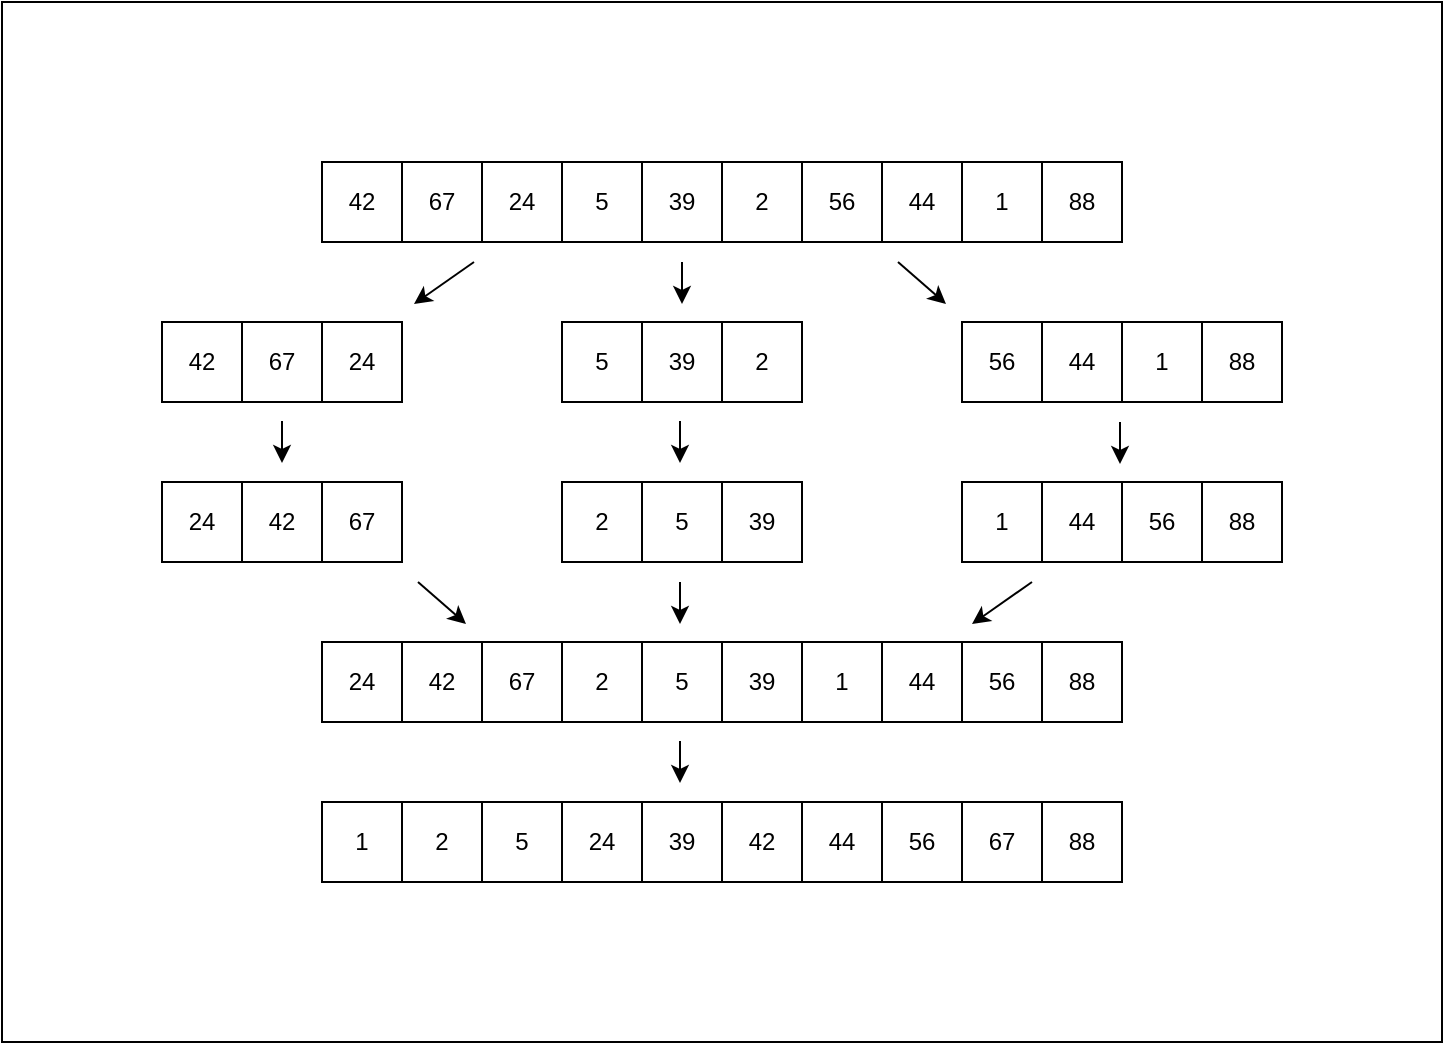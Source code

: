 <mxfile version="12.2.3" type="device" pages="1"><diagram id="dEwQlx5nqDeOfW1wn4hM" name="Page-1"><mxGraphModel dx="1005" dy="454" grid="1" gridSize="10" guides="1" tooltips="1" connect="1" arrows="1" fold="1" page="1" pageScale="1" pageWidth="827" pageHeight="1169" math="0" shadow="0"><root><mxCell id="0"/><mxCell id="1" parent="0"/><mxCell id="jcotgI1FKGON9s6vZ43h-96" value="" style="rounded=0;whiteSpace=wrap;html=1;" vertex="1" parent="1"><mxGeometry x="80" y="40" width="720" height="520" as="geometry"/></mxCell><mxCell id="jcotgI1FKGON9s6vZ43h-82" value="" style="rounded=0;whiteSpace=wrap;html=1;" vertex="1" parent="1"><mxGeometry x="240" y="120" width="400" height="40" as="geometry"/></mxCell><mxCell id="jcotgI1FKGON9s6vZ43h-81" value="" style="rounded=0;whiteSpace=wrap;html=1;" vertex="1" parent="1"><mxGeometry x="560" y="200" width="160" height="40" as="geometry"/></mxCell><mxCell id="jcotgI1FKGON9s6vZ43h-80" value="" style="rounded=0;whiteSpace=wrap;html=1;" vertex="1" parent="1"><mxGeometry x="360" y="200" width="120" height="40" as="geometry"/></mxCell><mxCell id="jcotgI1FKGON9s6vZ43h-79" value="" style="rounded=0;whiteSpace=wrap;html=1;" vertex="1" parent="1"><mxGeometry x="160" y="200" width="120" height="40" as="geometry"/></mxCell><mxCell id="jcotgI1FKGON9s6vZ43h-78" value="" style="rounded=0;whiteSpace=wrap;html=1;" vertex="1" parent="1"><mxGeometry x="560" y="280" width="160" height="40" as="geometry"/></mxCell><mxCell id="jcotgI1FKGON9s6vZ43h-77" value="" style="rounded=0;whiteSpace=wrap;html=1;" vertex="1" parent="1"><mxGeometry x="360" y="280" width="120" height="40" as="geometry"/></mxCell><mxCell id="jcotgI1FKGON9s6vZ43h-76" value="" style="rounded=0;whiteSpace=wrap;html=1;" vertex="1" parent="1"><mxGeometry x="160" y="280" width="120" height="40" as="geometry"/></mxCell><mxCell id="jcotgI1FKGON9s6vZ43h-75" value="" style="rounded=0;whiteSpace=wrap;html=1;" vertex="1" parent="1"><mxGeometry x="240" y="360" width="400" height="40" as="geometry"/></mxCell><mxCell id="jcotgI1FKGON9s6vZ43h-8" value="67" style="shape=partialRectangle;whiteSpace=wrap;html=1;top=0;bottom=0;fillColor=none;" vertex="1" parent="1"><mxGeometry x="280" y="120" width="40" height="40" as="geometry"/></mxCell><mxCell id="jcotgI1FKGON9s6vZ43h-9" value="24" style="shape=partialRectangle;whiteSpace=wrap;html=1;top=0;bottom=0;fillColor=none;" vertex="1" parent="1"><mxGeometry x="320" y="120" width="40" height="40" as="geometry"/></mxCell><mxCell id="jcotgI1FKGON9s6vZ43h-10" value="5" style="shape=partialRectangle;whiteSpace=wrap;html=1;top=0;bottom=0;fillColor=none;" vertex="1" parent="1"><mxGeometry x="360" y="120" width="40" height="40" as="geometry"/></mxCell><mxCell id="jcotgI1FKGON9s6vZ43h-11" value="39" style="shape=partialRectangle;whiteSpace=wrap;html=1;top=0;bottom=0;fillColor=none;" vertex="1" parent="1"><mxGeometry x="400" y="120" width="40" height="40" as="geometry"/></mxCell><mxCell id="jcotgI1FKGON9s6vZ43h-12" value="2" style="shape=partialRectangle;whiteSpace=wrap;html=1;top=0;bottom=0;fillColor=none;" vertex="1" parent="1"><mxGeometry x="440" y="120" width="40" height="40" as="geometry"/></mxCell><mxCell id="jcotgI1FKGON9s6vZ43h-13" value="56" style="shape=partialRectangle;whiteSpace=wrap;html=1;top=0;bottom=0;fillColor=none;" vertex="1" parent="1"><mxGeometry x="480" y="120" width="40" height="40" as="geometry"/></mxCell><mxCell id="jcotgI1FKGON9s6vZ43h-14" value="44" style="shape=partialRectangle;whiteSpace=wrap;html=1;top=0;bottom=0;fillColor=none;" vertex="1" parent="1"><mxGeometry x="520" y="120" width="40" height="40" as="geometry"/></mxCell><mxCell id="jcotgI1FKGON9s6vZ43h-15" value="1" style="shape=partialRectangle;whiteSpace=wrap;html=1;top=0;bottom=0;fillColor=none;" vertex="1" parent="1"><mxGeometry x="560" y="120" width="40" height="40" as="geometry"/></mxCell><mxCell id="jcotgI1FKGON9s6vZ43h-16" value="88" style="shape=partialRectangle;whiteSpace=wrap;html=1;top=0;bottom=0;fillColor=none;" vertex="1" parent="1"><mxGeometry x="600" y="120" width="40" height="40" as="geometry"/></mxCell><mxCell id="jcotgI1FKGON9s6vZ43h-24" value="42" style="shape=partialRectangle;whiteSpace=wrap;html=1;top=0;bottom=0;fillColor=none;" vertex="1" parent="1"><mxGeometry x="160" y="200" width="40" height="40" as="geometry"/></mxCell><mxCell id="jcotgI1FKGON9s6vZ43h-25" value="67" style="shape=partialRectangle;whiteSpace=wrap;html=1;top=0;bottom=0;fillColor=none;" vertex="1" parent="1"><mxGeometry x="200" y="200" width="40" height="40" as="geometry"/></mxCell><mxCell id="jcotgI1FKGON9s6vZ43h-26" value="24" style="shape=partialRectangle;whiteSpace=wrap;html=1;top=0;bottom=0;fillColor=none;" vertex="1" parent="1"><mxGeometry x="240" y="200" width="40" height="40" as="geometry"/></mxCell><mxCell id="jcotgI1FKGON9s6vZ43h-27" value="42" style="shape=partialRectangle;whiteSpace=wrap;html=1;top=0;bottom=0;fillColor=none;" vertex="1" parent="1"><mxGeometry x="240" y="120" width="40" height="40" as="geometry"/></mxCell><mxCell id="jcotgI1FKGON9s6vZ43h-28" value="5" style="shape=partialRectangle;whiteSpace=wrap;html=1;top=0;bottom=0;fillColor=none;" vertex="1" parent="1"><mxGeometry x="360" y="200" width="40" height="40" as="geometry"/></mxCell><mxCell id="jcotgI1FKGON9s6vZ43h-29" value="39" style="shape=partialRectangle;whiteSpace=wrap;html=1;top=0;bottom=0;fillColor=none;" vertex="1" parent="1"><mxGeometry x="400" y="200" width="40" height="40" as="geometry"/></mxCell><mxCell id="jcotgI1FKGON9s6vZ43h-30" value="2" style="shape=partialRectangle;whiteSpace=wrap;html=1;top=0;bottom=0;fillColor=none;" vertex="1" parent="1"><mxGeometry x="440" y="200" width="40" height="40" as="geometry"/></mxCell><mxCell id="jcotgI1FKGON9s6vZ43h-31" value="56" style="shape=partialRectangle;whiteSpace=wrap;html=1;top=0;bottom=0;fillColor=none;" vertex="1" parent="1"><mxGeometry x="560" y="200" width="40" height="40" as="geometry"/></mxCell><mxCell id="jcotgI1FKGON9s6vZ43h-32" value="44" style="shape=partialRectangle;whiteSpace=wrap;html=1;top=0;bottom=0;fillColor=none;" vertex="1" parent="1"><mxGeometry x="600" y="200" width="40" height="40" as="geometry"/></mxCell><mxCell id="jcotgI1FKGON9s6vZ43h-33" value="1" style="shape=partialRectangle;whiteSpace=wrap;html=1;top=0;bottom=0;fillColor=none;" vertex="1" parent="1"><mxGeometry x="640" y="200" width="40" height="40" as="geometry"/></mxCell><mxCell id="jcotgI1FKGON9s6vZ43h-34" value="88" style="shape=partialRectangle;whiteSpace=wrap;html=1;top=0;bottom=0;fillColor=none;" vertex="1" parent="1"><mxGeometry x="680" y="200" width="40" height="40" as="geometry"/></mxCell><mxCell id="jcotgI1FKGON9s6vZ43h-45" value="24" style="shape=partialRectangle;whiteSpace=wrap;html=1;top=0;bottom=0;fillColor=none;" vertex="1" parent="1"><mxGeometry x="160" y="280" width="40" height="40" as="geometry"/></mxCell><mxCell id="jcotgI1FKGON9s6vZ43h-46" value="42" style="shape=partialRectangle;whiteSpace=wrap;html=1;top=0;bottom=0;fillColor=none;" vertex="1" parent="1"><mxGeometry x="200" y="280" width="40" height="40" as="geometry"/></mxCell><mxCell id="jcotgI1FKGON9s6vZ43h-47" value="67" style="shape=partialRectangle;whiteSpace=wrap;html=1;top=0;bottom=0;fillColor=none;" vertex="1" parent="1"><mxGeometry x="240" y="280" width="40" height="40" as="geometry"/></mxCell><mxCell id="jcotgI1FKGON9s6vZ43h-48" value="2" style="shape=partialRectangle;whiteSpace=wrap;html=1;top=0;bottom=0;fillColor=none;" vertex="1" parent="1"><mxGeometry x="360" y="280" width="40" height="40" as="geometry"/></mxCell><mxCell id="jcotgI1FKGON9s6vZ43h-49" value="5" style="shape=partialRectangle;whiteSpace=wrap;html=1;top=0;bottom=0;fillColor=none;" vertex="1" parent="1"><mxGeometry x="400" y="280" width="40" height="40" as="geometry"/></mxCell><mxCell id="jcotgI1FKGON9s6vZ43h-50" value="39" style="shape=partialRectangle;whiteSpace=wrap;html=1;top=0;bottom=0;fillColor=none;" vertex="1" parent="1"><mxGeometry x="440" y="280" width="40" height="40" as="geometry"/></mxCell><mxCell id="jcotgI1FKGON9s6vZ43h-51" value="1" style="shape=partialRectangle;whiteSpace=wrap;html=1;top=0;bottom=0;fillColor=none;" vertex="1" parent="1"><mxGeometry x="560" y="280" width="40" height="40" as="geometry"/></mxCell><mxCell id="jcotgI1FKGON9s6vZ43h-52" value="44" style="shape=partialRectangle;whiteSpace=wrap;html=1;top=0;bottom=0;fillColor=none;" vertex="1" parent="1"><mxGeometry x="600" y="280" width="40" height="40" as="geometry"/></mxCell><mxCell id="jcotgI1FKGON9s6vZ43h-53" value="56" style="shape=partialRectangle;whiteSpace=wrap;html=1;top=0;bottom=0;fillColor=none;" vertex="1" parent="1"><mxGeometry x="640" y="280" width="40" height="40" as="geometry"/></mxCell><mxCell id="jcotgI1FKGON9s6vZ43h-54" value="88" style="shape=partialRectangle;whiteSpace=wrap;html=1;top=0;bottom=0;fillColor=none;" vertex="1" parent="1"><mxGeometry x="680" y="280" width="40" height="40" as="geometry"/></mxCell><mxCell id="jcotgI1FKGON9s6vZ43h-55" value="" style="endArrow=classic;html=1;" edge="1" parent="1"><mxGeometry width="50" height="50" relative="1" as="geometry"><mxPoint x="316" y="170" as="sourcePoint"/><mxPoint x="286" y="191" as="targetPoint"/></mxGeometry></mxCell><mxCell id="jcotgI1FKGON9s6vZ43h-56" value="" style="endArrow=classic;html=1;" edge="1" parent="1"><mxGeometry width="50" height="50" relative="1" as="geometry"><mxPoint x="528" y="170" as="sourcePoint"/><mxPoint x="552" y="191" as="targetPoint"/></mxGeometry></mxCell><mxCell id="jcotgI1FKGON9s6vZ43h-57" value="" style="endArrow=classic;html=1;" edge="1" parent="1"><mxGeometry width="50" height="50" relative="1" as="geometry"><mxPoint x="420" y="170" as="sourcePoint"/><mxPoint x="420" y="191" as="targetPoint"/></mxGeometry></mxCell><mxCell id="jcotgI1FKGON9s6vZ43h-58" value="" style="endArrow=classic;html=1;" edge="1" parent="1"><mxGeometry width="50" height="50" relative="1" as="geometry"><mxPoint x="220" y="249.5" as="sourcePoint"/><mxPoint x="220" y="270.5" as="targetPoint"/></mxGeometry></mxCell><mxCell id="jcotgI1FKGON9s6vZ43h-59" value="" style="endArrow=classic;html=1;" edge="1" parent="1"><mxGeometry width="50" height="50" relative="1" as="geometry"><mxPoint x="419" y="249.5" as="sourcePoint"/><mxPoint x="419" y="270.5" as="targetPoint"/></mxGeometry></mxCell><mxCell id="jcotgI1FKGON9s6vZ43h-60" value="" style="endArrow=classic;html=1;" edge="1" parent="1"><mxGeometry width="50" height="50" relative="1" as="geometry"><mxPoint x="639" y="250" as="sourcePoint"/><mxPoint x="639" y="271" as="targetPoint"/></mxGeometry></mxCell><mxCell id="jcotgI1FKGON9s6vZ43h-61" value="" style="endArrow=classic;html=1;" edge="1" parent="1"><mxGeometry width="50" height="50" relative="1" as="geometry"><mxPoint x="288" y="330" as="sourcePoint"/><mxPoint x="312" y="351" as="targetPoint"/></mxGeometry></mxCell><mxCell id="jcotgI1FKGON9s6vZ43h-63" value="" style="endArrow=classic;html=1;" edge="1" parent="1"><mxGeometry width="50" height="50" relative="1" as="geometry"><mxPoint x="595" y="330" as="sourcePoint"/><mxPoint x="565" y="351" as="targetPoint"/></mxGeometry></mxCell><mxCell id="jcotgI1FKGON9s6vZ43h-64" value="" style="endArrow=classic;html=1;" edge="1" parent="1"><mxGeometry width="50" height="50" relative="1" as="geometry"><mxPoint x="419" y="330" as="sourcePoint"/><mxPoint x="419" y="351" as="targetPoint"/></mxGeometry></mxCell><mxCell id="jcotgI1FKGON9s6vZ43h-65" value="42" style="shape=partialRectangle;whiteSpace=wrap;html=1;top=0;bottom=0;fillColor=none;" vertex="1" parent="1"><mxGeometry x="280" y="360" width="40" height="40" as="geometry"/></mxCell><mxCell id="jcotgI1FKGON9s6vZ43h-66" value="67" style="shape=partialRectangle;whiteSpace=wrap;html=1;top=0;bottom=0;fillColor=none;" vertex="1" parent="1"><mxGeometry x="320" y="360" width="40" height="40" as="geometry"/></mxCell><mxCell id="jcotgI1FKGON9s6vZ43h-67" value="2" style="shape=partialRectangle;whiteSpace=wrap;html=1;top=0;bottom=0;fillColor=none;" vertex="1" parent="1"><mxGeometry x="360" y="360" width="40" height="40" as="geometry"/></mxCell><mxCell id="jcotgI1FKGON9s6vZ43h-68" value="5" style="shape=partialRectangle;whiteSpace=wrap;html=1;top=0;bottom=0;fillColor=none;" vertex="1" parent="1"><mxGeometry x="400" y="360" width="40" height="40" as="geometry"/></mxCell><mxCell id="jcotgI1FKGON9s6vZ43h-69" value="39" style="shape=partialRectangle;whiteSpace=wrap;html=1;top=0;bottom=0;fillColor=none;" vertex="1" parent="1"><mxGeometry x="440" y="360" width="40" height="40" as="geometry"/></mxCell><mxCell id="jcotgI1FKGON9s6vZ43h-70" value="1" style="shape=partialRectangle;whiteSpace=wrap;html=1;top=0;bottom=0;fillColor=none;" vertex="1" parent="1"><mxGeometry x="480" y="360" width="40" height="40" as="geometry"/></mxCell><mxCell id="jcotgI1FKGON9s6vZ43h-71" value="44" style="shape=partialRectangle;whiteSpace=wrap;html=1;top=0;bottom=0;fillColor=none;" vertex="1" parent="1"><mxGeometry x="520" y="360" width="40" height="40" as="geometry"/></mxCell><mxCell id="jcotgI1FKGON9s6vZ43h-72" value="56" style="shape=partialRectangle;whiteSpace=wrap;html=1;top=0;bottom=0;fillColor=none;" vertex="1" parent="1"><mxGeometry x="560" y="360" width="40" height="40" as="geometry"/></mxCell><mxCell id="jcotgI1FKGON9s6vZ43h-73" value="88" style="shape=partialRectangle;whiteSpace=wrap;html=1;top=0;bottom=0;fillColor=none;" vertex="1" parent="1"><mxGeometry x="600" y="360" width="40" height="40" as="geometry"/></mxCell><mxCell id="jcotgI1FKGON9s6vZ43h-74" value="24" style="shape=partialRectangle;whiteSpace=wrap;html=1;top=0;bottom=0;fillColor=none;" vertex="1" parent="1"><mxGeometry x="240" y="360" width="40" height="40" as="geometry"/></mxCell><mxCell id="jcotgI1FKGON9s6vZ43h-83" value="" style="rounded=0;whiteSpace=wrap;html=1;" vertex="1" parent="1"><mxGeometry x="240" y="440" width="400" height="40" as="geometry"/></mxCell><mxCell id="jcotgI1FKGON9s6vZ43h-84" value="2" style="shape=partialRectangle;whiteSpace=wrap;html=1;top=0;bottom=0;fillColor=none;" vertex="1" parent="1"><mxGeometry x="280" y="440" width="40" height="40" as="geometry"/></mxCell><mxCell id="jcotgI1FKGON9s6vZ43h-85" value="5" style="shape=partialRectangle;whiteSpace=wrap;html=1;top=0;bottom=0;fillColor=none;" vertex="1" parent="1"><mxGeometry x="320" y="440" width="40" height="40" as="geometry"/></mxCell><mxCell id="jcotgI1FKGON9s6vZ43h-86" value="24" style="shape=partialRectangle;whiteSpace=wrap;html=1;top=0;bottom=0;fillColor=none;" vertex="1" parent="1"><mxGeometry x="360" y="440" width="40" height="40" as="geometry"/></mxCell><mxCell id="jcotgI1FKGON9s6vZ43h-87" value="39" style="shape=partialRectangle;whiteSpace=wrap;html=1;top=0;bottom=0;fillColor=none;" vertex="1" parent="1"><mxGeometry x="400" y="440" width="40" height="40" as="geometry"/></mxCell><mxCell id="jcotgI1FKGON9s6vZ43h-88" value="42" style="shape=partialRectangle;whiteSpace=wrap;html=1;top=0;bottom=0;fillColor=none;" vertex="1" parent="1"><mxGeometry x="440" y="440" width="40" height="40" as="geometry"/></mxCell><mxCell id="jcotgI1FKGON9s6vZ43h-89" value="44" style="shape=partialRectangle;whiteSpace=wrap;html=1;top=0;bottom=0;fillColor=none;" vertex="1" parent="1"><mxGeometry x="480" y="440" width="40" height="40" as="geometry"/></mxCell><mxCell id="jcotgI1FKGON9s6vZ43h-90" value="56" style="shape=partialRectangle;whiteSpace=wrap;html=1;top=0;bottom=0;fillColor=none;" vertex="1" parent="1"><mxGeometry x="520" y="440" width="40" height="40" as="geometry"/></mxCell><mxCell id="jcotgI1FKGON9s6vZ43h-91" value="67" style="shape=partialRectangle;whiteSpace=wrap;html=1;top=0;bottom=0;fillColor=none;" vertex="1" parent="1"><mxGeometry x="560" y="440" width="40" height="40" as="geometry"/></mxCell><mxCell id="jcotgI1FKGON9s6vZ43h-92" value="88" style="shape=partialRectangle;whiteSpace=wrap;html=1;top=0;bottom=0;fillColor=none;" vertex="1" parent="1"><mxGeometry x="600" y="440" width="40" height="40" as="geometry"/></mxCell><mxCell id="jcotgI1FKGON9s6vZ43h-93" value="1" style="shape=partialRectangle;whiteSpace=wrap;html=1;top=0;bottom=0;fillColor=none;" vertex="1" parent="1"><mxGeometry x="240" y="440" width="40" height="40" as="geometry"/></mxCell><mxCell id="jcotgI1FKGON9s6vZ43h-95" value="" style="endArrow=classic;html=1;" edge="1" parent="1"><mxGeometry width="50" height="50" relative="1" as="geometry"><mxPoint x="419" y="409.5" as="sourcePoint"/><mxPoint x="419" y="430.5" as="targetPoint"/></mxGeometry></mxCell></root></mxGraphModel></diagram></mxfile>